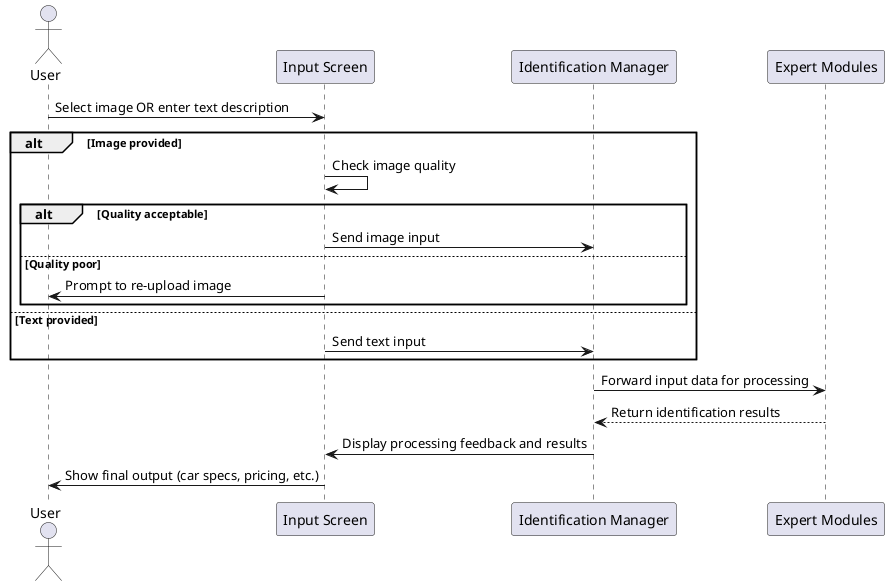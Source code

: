@startuml
actor User
participant "Input Screen" as IS
participant "Identification Manager" as IM
participant "Expert Modules" as EM

User -> IS: Select image OR enter text description
alt Image provided
    IS -> IS: Check image quality
    alt Quality acceptable
        IS -> IM: Send image input
    else Quality poor
        IS -> User: Prompt to re-upload image
    end
else Text provided
    IS -> IM: Send text input
end
IM -> EM: Forward input data for processing
EM --> IM: Return identification results
IM -> IS: Display processing feedback and results
IS -> User: Show final output (car specs, pricing, etc.)
@enduml
